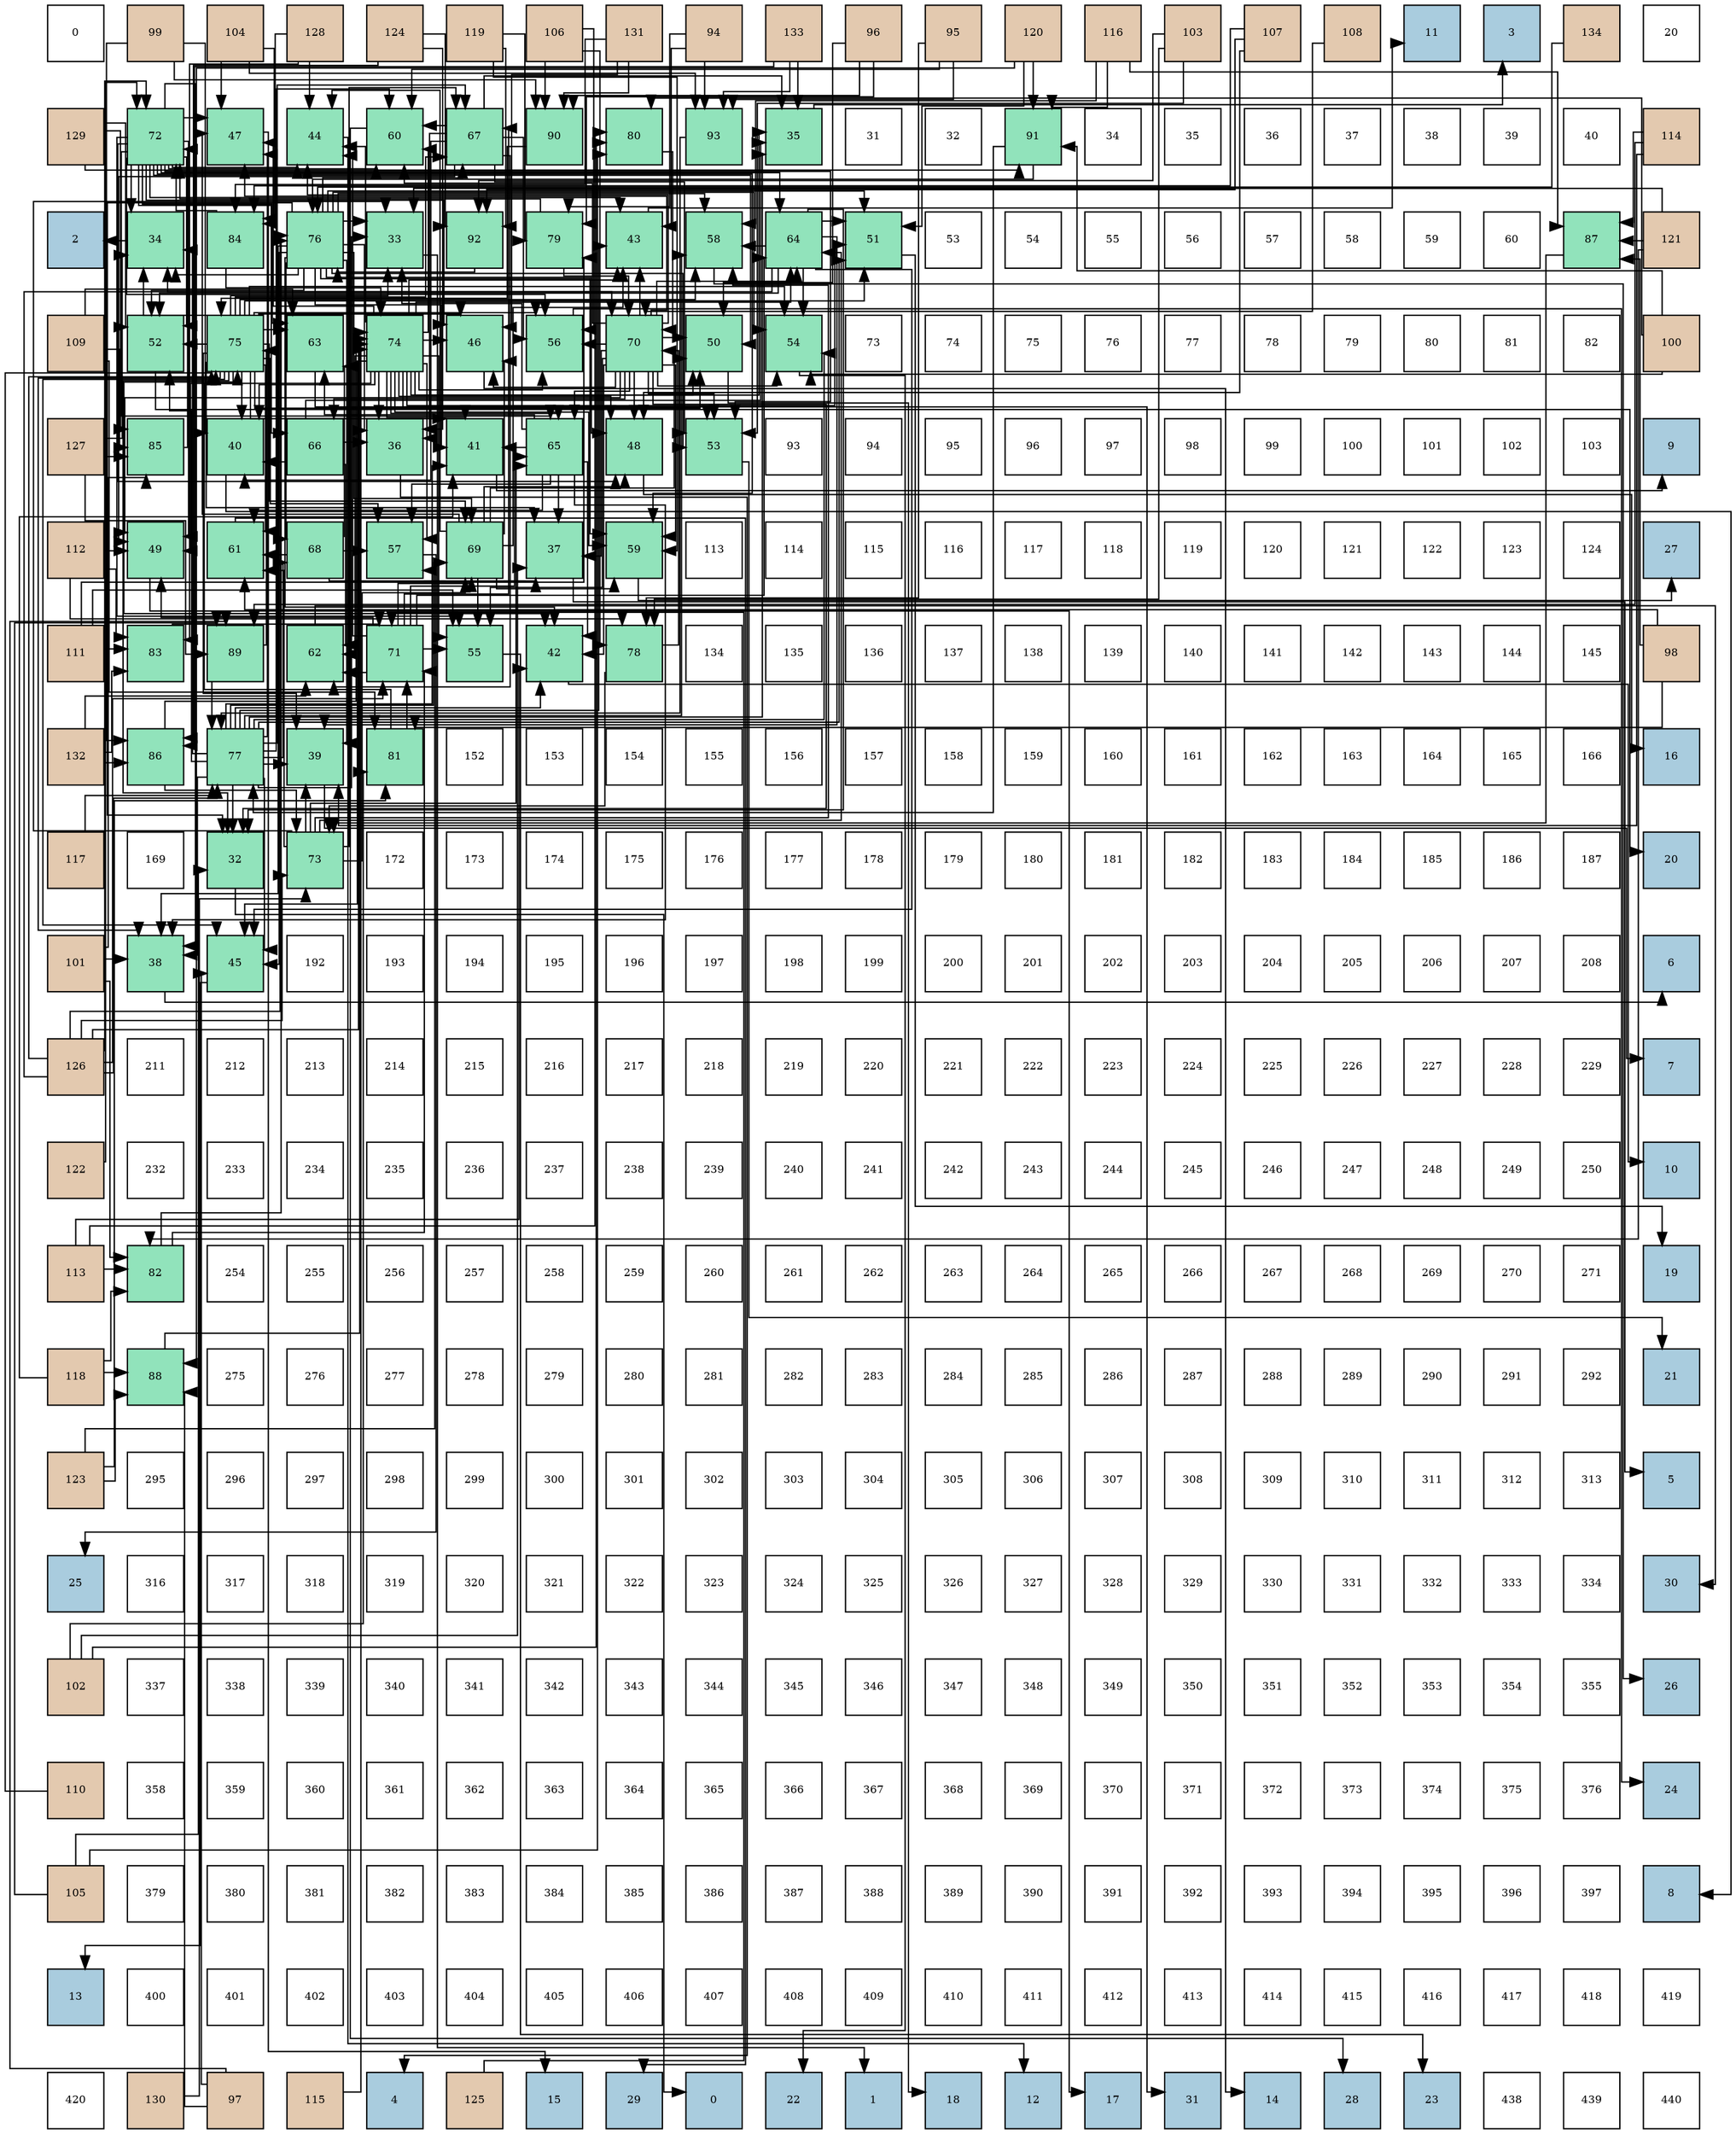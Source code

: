 digraph layout{
 rankdir=TB;
 splines=ortho;
 node [style=filled shape=square fixedsize=true width=0.6];
0[label="0", fontsize=8, fillcolor="#ffffff"];
1[label="99", fontsize=8, fillcolor="#e3c9af"];
2[label="104", fontsize=8, fillcolor="#e3c9af"];
3[label="128", fontsize=8, fillcolor="#e3c9af"];
4[label="124", fontsize=8, fillcolor="#e3c9af"];
5[label="119", fontsize=8, fillcolor="#e3c9af"];
6[label="106", fontsize=8, fillcolor="#e3c9af"];
7[label="131", fontsize=8, fillcolor="#e3c9af"];
8[label="94", fontsize=8, fillcolor="#e3c9af"];
9[label="133", fontsize=8, fillcolor="#e3c9af"];
10[label="96", fontsize=8, fillcolor="#e3c9af"];
11[label="95", fontsize=8, fillcolor="#e3c9af"];
12[label="120", fontsize=8, fillcolor="#e3c9af"];
13[label="116", fontsize=8, fillcolor="#e3c9af"];
14[label="103", fontsize=8, fillcolor="#e3c9af"];
15[label="107", fontsize=8, fillcolor="#e3c9af"];
16[label="108", fontsize=8, fillcolor="#e3c9af"];
17[label="11", fontsize=8, fillcolor="#a9ccde"];
18[label="3", fontsize=8, fillcolor="#a9ccde"];
19[label="134", fontsize=8, fillcolor="#e3c9af"];
20[label="20", fontsize=8, fillcolor="#ffffff"];
21[label="129", fontsize=8, fillcolor="#e3c9af"];
22[label="72", fontsize=8, fillcolor="#91e3bb"];
23[label="47", fontsize=8, fillcolor="#91e3bb"];
24[label="44", fontsize=8, fillcolor="#91e3bb"];
25[label="60", fontsize=8, fillcolor="#91e3bb"];
26[label="67", fontsize=8, fillcolor="#91e3bb"];
27[label="90", fontsize=8, fillcolor="#91e3bb"];
28[label="80", fontsize=8, fillcolor="#91e3bb"];
29[label="93", fontsize=8, fillcolor="#91e3bb"];
30[label="35", fontsize=8, fillcolor="#91e3bb"];
31[label="31", fontsize=8, fillcolor="#ffffff"];
32[label="32", fontsize=8, fillcolor="#ffffff"];
33[label="91", fontsize=8, fillcolor="#91e3bb"];
34[label="34", fontsize=8, fillcolor="#ffffff"];
35[label="35", fontsize=8, fillcolor="#ffffff"];
36[label="36", fontsize=8, fillcolor="#ffffff"];
37[label="37", fontsize=8, fillcolor="#ffffff"];
38[label="38", fontsize=8, fillcolor="#ffffff"];
39[label="39", fontsize=8, fillcolor="#ffffff"];
40[label="40", fontsize=8, fillcolor="#ffffff"];
41[label="114", fontsize=8, fillcolor="#e3c9af"];
42[label="2", fontsize=8, fillcolor="#a9ccde"];
43[label="34", fontsize=8, fillcolor="#91e3bb"];
44[label="84", fontsize=8, fillcolor="#91e3bb"];
45[label="76", fontsize=8, fillcolor="#91e3bb"];
46[label="33", fontsize=8, fillcolor="#91e3bb"];
47[label="92", fontsize=8, fillcolor="#91e3bb"];
48[label="79", fontsize=8, fillcolor="#91e3bb"];
49[label="43", fontsize=8, fillcolor="#91e3bb"];
50[label="58", fontsize=8, fillcolor="#91e3bb"];
51[label="64", fontsize=8, fillcolor="#91e3bb"];
52[label="51", fontsize=8, fillcolor="#91e3bb"];
53[label="53", fontsize=8, fillcolor="#ffffff"];
54[label="54", fontsize=8, fillcolor="#ffffff"];
55[label="55", fontsize=8, fillcolor="#ffffff"];
56[label="56", fontsize=8, fillcolor="#ffffff"];
57[label="57", fontsize=8, fillcolor="#ffffff"];
58[label="58", fontsize=8, fillcolor="#ffffff"];
59[label="59", fontsize=8, fillcolor="#ffffff"];
60[label="60", fontsize=8, fillcolor="#ffffff"];
61[label="87", fontsize=8, fillcolor="#91e3bb"];
62[label="121", fontsize=8, fillcolor="#e3c9af"];
63[label="109", fontsize=8, fillcolor="#e3c9af"];
64[label="52", fontsize=8, fillcolor="#91e3bb"];
65[label="75", fontsize=8, fillcolor="#91e3bb"];
66[label="63", fontsize=8, fillcolor="#91e3bb"];
67[label="74", fontsize=8, fillcolor="#91e3bb"];
68[label="46", fontsize=8, fillcolor="#91e3bb"];
69[label="56", fontsize=8, fillcolor="#91e3bb"];
70[label="70", fontsize=8, fillcolor="#91e3bb"];
71[label="50", fontsize=8, fillcolor="#91e3bb"];
72[label="54", fontsize=8, fillcolor="#91e3bb"];
73[label="73", fontsize=8, fillcolor="#ffffff"];
74[label="74", fontsize=8, fillcolor="#ffffff"];
75[label="75", fontsize=8, fillcolor="#ffffff"];
76[label="76", fontsize=8, fillcolor="#ffffff"];
77[label="77", fontsize=8, fillcolor="#ffffff"];
78[label="78", fontsize=8, fillcolor="#ffffff"];
79[label="79", fontsize=8, fillcolor="#ffffff"];
80[label="80", fontsize=8, fillcolor="#ffffff"];
81[label="81", fontsize=8, fillcolor="#ffffff"];
82[label="82", fontsize=8, fillcolor="#ffffff"];
83[label="100", fontsize=8, fillcolor="#e3c9af"];
84[label="127", fontsize=8, fillcolor="#e3c9af"];
85[label="85", fontsize=8, fillcolor="#91e3bb"];
86[label="40", fontsize=8, fillcolor="#91e3bb"];
87[label="66", fontsize=8, fillcolor="#91e3bb"];
88[label="36", fontsize=8, fillcolor="#91e3bb"];
89[label="41", fontsize=8, fillcolor="#91e3bb"];
90[label="65", fontsize=8, fillcolor="#91e3bb"];
91[label="48", fontsize=8, fillcolor="#91e3bb"];
92[label="53", fontsize=8, fillcolor="#91e3bb"];
93[label="93", fontsize=8, fillcolor="#ffffff"];
94[label="94", fontsize=8, fillcolor="#ffffff"];
95[label="95", fontsize=8, fillcolor="#ffffff"];
96[label="96", fontsize=8, fillcolor="#ffffff"];
97[label="97", fontsize=8, fillcolor="#ffffff"];
98[label="98", fontsize=8, fillcolor="#ffffff"];
99[label="99", fontsize=8, fillcolor="#ffffff"];
100[label="100", fontsize=8, fillcolor="#ffffff"];
101[label="101", fontsize=8, fillcolor="#ffffff"];
102[label="102", fontsize=8, fillcolor="#ffffff"];
103[label="103", fontsize=8, fillcolor="#ffffff"];
104[label="9", fontsize=8, fillcolor="#a9ccde"];
105[label="112", fontsize=8, fillcolor="#e3c9af"];
106[label="49", fontsize=8, fillcolor="#91e3bb"];
107[label="61", fontsize=8, fillcolor="#91e3bb"];
108[label="68", fontsize=8, fillcolor="#91e3bb"];
109[label="57", fontsize=8, fillcolor="#91e3bb"];
110[label="69", fontsize=8, fillcolor="#91e3bb"];
111[label="37", fontsize=8, fillcolor="#91e3bb"];
112[label="59", fontsize=8, fillcolor="#91e3bb"];
113[label="113", fontsize=8, fillcolor="#ffffff"];
114[label="114", fontsize=8, fillcolor="#ffffff"];
115[label="115", fontsize=8, fillcolor="#ffffff"];
116[label="116", fontsize=8, fillcolor="#ffffff"];
117[label="117", fontsize=8, fillcolor="#ffffff"];
118[label="118", fontsize=8, fillcolor="#ffffff"];
119[label="119", fontsize=8, fillcolor="#ffffff"];
120[label="120", fontsize=8, fillcolor="#ffffff"];
121[label="121", fontsize=8, fillcolor="#ffffff"];
122[label="122", fontsize=8, fillcolor="#ffffff"];
123[label="123", fontsize=8, fillcolor="#ffffff"];
124[label="124", fontsize=8, fillcolor="#ffffff"];
125[label="27", fontsize=8, fillcolor="#a9ccde"];
126[label="111", fontsize=8, fillcolor="#e3c9af"];
127[label="83", fontsize=8, fillcolor="#91e3bb"];
128[label="89", fontsize=8, fillcolor="#91e3bb"];
129[label="62", fontsize=8, fillcolor="#91e3bb"];
130[label="71", fontsize=8, fillcolor="#91e3bb"];
131[label="55", fontsize=8, fillcolor="#91e3bb"];
132[label="42", fontsize=8, fillcolor="#91e3bb"];
133[label="78", fontsize=8, fillcolor="#91e3bb"];
134[label="134", fontsize=8, fillcolor="#ffffff"];
135[label="135", fontsize=8, fillcolor="#ffffff"];
136[label="136", fontsize=8, fillcolor="#ffffff"];
137[label="137", fontsize=8, fillcolor="#ffffff"];
138[label="138", fontsize=8, fillcolor="#ffffff"];
139[label="139", fontsize=8, fillcolor="#ffffff"];
140[label="140", fontsize=8, fillcolor="#ffffff"];
141[label="141", fontsize=8, fillcolor="#ffffff"];
142[label="142", fontsize=8, fillcolor="#ffffff"];
143[label="143", fontsize=8, fillcolor="#ffffff"];
144[label="144", fontsize=8, fillcolor="#ffffff"];
145[label="145", fontsize=8, fillcolor="#ffffff"];
146[label="98", fontsize=8, fillcolor="#e3c9af"];
147[label="132", fontsize=8, fillcolor="#e3c9af"];
148[label="86", fontsize=8, fillcolor="#91e3bb"];
149[label="77", fontsize=8, fillcolor="#91e3bb"];
150[label="39", fontsize=8, fillcolor="#91e3bb"];
151[label="81", fontsize=8, fillcolor="#91e3bb"];
152[label="152", fontsize=8, fillcolor="#ffffff"];
153[label="153", fontsize=8, fillcolor="#ffffff"];
154[label="154", fontsize=8, fillcolor="#ffffff"];
155[label="155", fontsize=8, fillcolor="#ffffff"];
156[label="156", fontsize=8, fillcolor="#ffffff"];
157[label="157", fontsize=8, fillcolor="#ffffff"];
158[label="158", fontsize=8, fillcolor="#ffffff"];
159[label="159", fontsize=8, fillcolor="#ffffff"];
160[label="160", fontsize=8, fillcolor="#ffffff"];
161[label="161", fontsize=8, fillcolor="#ffffff"];
162[label="162", fontsize=8, fillcolor="#ffffff"];
163[label="163", fontsize=8, fillcolor="#ffffff"];
164[label="164", fontsize=8, fillcolor="#ffffff"];
165[label="165", fontsize=8, fillcolor="#ffffff"];
166[label="166", fontsize=8, fillcolor="#ffffff"];
167[label="16", fontsize=8, fillcolor="#a9ccde"];
168[label="117", fontsize=8, fillcolor="#e3c9af"];
169[label="169", fontsize=8, fillcolor="#ffffff"];
170[label="32", fontsize=8, fillcolor="#91e3bb"];
171[label="73", fontsize=8, fillcolor="#91e3bb"];
172[label="172", fontsize=8, fillcolor="#ffffff"];
173[label="173", fontsize=8, fillcolor="#ffffff"];
174[label="174", fontsize=8, fillcolor="#ffffff"];
175[label="175", fontsize=8, fillcolor="#ffffff"];
176[label="176", fontsize=8, fillcolor="#ffffff"];
177[label="177", fontsize=8, fillcolor="#ffffff"];
178[label="178", fontsize=8, fillcolor="#ffffff"];
179[label="179", fontsize=8, fillcolor="#ffffff"];
180[label="180", fontsize=8, fillcolor="#ffffff"];
181[label="181", fontsize=8, fillcolor="#ffffff"];
182[label="182", fontsize=8, fillcolor="#ffffff"];
183[label="183", fontsize=8, fillcolor="#ffffff"];
184[label="184", fontsize=8, fillcolor="#ffffff"];
185[label="185", fontsize=8, fillcolor="#ffffff"];
186[label="186", fontsize=8, fillcolor="#ffffff"];
187[label="187", fontsize=8, fillcolor="#ffffff"];
188[label="20", fontsize=8, fillcolor="#a9ccde"];
189[label="101", fontsize=8, fillcolor="#e3c9af"];
190[label="38", fontsize=8, fillcolor="#91e3bb"];
191[label="45", fontsize=8, fillcolor="#91e3bb"];
192[label="192", fontsize=8, fillcolor="#ffffff"];
193[label="193", fontsize=8, fillcolor="#ffffff"];
194[label="194", fontsize=8, fillcolor="#ffffff"];
195[label="195", fontsize=8, fillcolor="#ffffff"];
196[label="196", fontsize=8, fillcolor="#ffffff"];
197[label="197", fontsize=8, fillcolor="#ffffff"];
198[label="198", fontsize=8, fillcolor="#ffffff"];
199[label="199", fontsize=8, fillcolor="#ffffff"];
200[label="200", fontsize=8, fillcolor="#ffffff"];
201[label="201", fontsize=8, fillcolor="#ffffff"];
202[label="202", fontsize=8, fillcolor="#ffffff"];
203[label="203", fontsize=8, fillcolor="#ffffff"];
204[label="204", fontsize=8, fillcolor="#ffffff"];
205[label="205", fontsize=8, fillcolor="#ffffff"];
206[label="206", fontsize=8, fillcolor="#ffffff"];
207[label="207", fontsize=8, fillcolor="#ffffff"];
208[label="208", fontsize=8, fillcolor="#ffffff"];
209[label="6", fontsize=8, fillcolor="#a9ccde"];
210[label="126", fontsize=8, fillcolor="#e3c9af"];
211[label="211", fontsize=8, fillcolor="#ffffff"];
212[label="212", fontsize=8, fillcolor="#ffffff"];
213[label="213", fontsize=8, fillcolor="#ffffff"];
214[label="214", fontsize=8, fillcolor="#ffffff"];
215[label="215", fontsize=8, fillcolor="#ffffff"];
216[label="216", fontsize=8, fillcolor="#ffffff"];
217[label="217", fontsize=8, fillcolor="#ffffff"];
218[label="218", fontsize=8, fillcolor="#ffffff"];
219[label="219", fontsize=8, fillcolor="#ffffff"];
220[label="220", fontsize=8, fillcolor="#ffffff"];
221[label="221", fontsize=8, fillcolor="#ffffff"];
222[label="222", fontsize=8, fillcolor="#ffffff"];
223[label="223", fontsize=8, fillcolor="#ffffff"];
224[label="224", fontsize=8, fillcolor="#ffffff"];
225[label="225", fontsize=8, fillcolor="#ffffff"];
226[label="226", fontsize=8, fillcolor="#ffffff"];
227[label="227", fontsize=8, fillcolor="#ffffff"];
228[label="228", fontsize=8, fillcolor="#ffffff"];
229[label="229", fontsize=8, fillcolor="#ffffff"];
230[label="7", fontsize=8, fillcolor="#a9ccde"];
231[label="122", fontsize=8, fillcolor="#e3c9af"];
232[label="232", fontsize=8, fillcolor="#ffffff"];
233[label="233", fontsize=8, fillcolor="#ffffff"];
234[label="234", fontsize=8, fillcolor="#ffffff"];
235[label="235", fontsize=8, fillcolor="#ffffff"];
236[label="236", fontsize=8, fillcolor="#ffffff"];
237[label="237", fontsize=8, fillcolor="#ffffff"];
238[label="238", fontsize=8, fillcolor="#ffffff"];
239[label="239", fontsize=8, fillcolor="#ffffff"];
240[label="240", fontsize=8, fillcolor="#ffffff"];
241[label="241", fontsize=8, fillcolor="#ffffff"];
242[label="242", fontsize=8, fillcolor="#ffffff"];
243[label="243", fontsize=8, fillcolor="#ffffff"];
244[label="244", fontsize=8, fillcolor="#ffffff"];
245[label="245", fontsize=8, fillcolor="#ffffff"];
246[label="246", fontsize=8, fillcolor="#ffffff"];
247[label="247", fontsize=8, fillcolor="#ffffff"];
248[label="248", fontsize=8, fillcolor="#ffffff"];
249[label="249", fontsize=8, fillcolor="#ffffff"];
250[label="250", fontsize=8, fillcolor="#ffffff"];
251[label="10", fontsize=8, fillcolor="#a9ccde"];
252[label="113", fontsize=8, fillcolor="#e3c9af"];
253[label="82", fontsize=8, fillcolor="#91e3bb"];
254[label="254", fontsize=8, fillcolor="#ffffff"];
255[label="255", fontsize=8, fillcolor="#ffffff"];
256[label="256", fontsize=8, fillcolor="#ffffff"];
257[label="257", fontsize=8, fillcolor="#ffffff"];
258[label="258", fontsize=8, fillcolor="#ffffff"];
259[label="259", fontsize=8, fillcolor="#ffffff"];
260[label="260", fontsize=8, fillcolor="#ffffff"];
261[label="261", fontsize=8, fillcolor="#ffffff"];
262[label="262", fontsize=8, fillcolor="#ffffff"];
263[label="263", fontsize=8, fillcolor="#ffffff"];
264[label="264", fontsize=8, fillcolor="#ffffff"];
265[label="265", fontsize=8, fillcolor="#ffffff"];
266[label="266", fontsize=8, fillcolor="#ffffff"];
267[label="267", fontsize=8, fillcolor="#ffffff"];
268[label="268", fontsize=8, fillcolor="#ffffff"];
269[label="269", fontsize=8, fillcolor="#ffffff"];
270[label="270", fontsize=8, fillcolor="#ffffff"];
271[label="271", fontsize=8, fillcolor="#ffffff"];
272[label="19", fontsize=8, fillcolor="#a9ccde"];
273[label="118", fontsize=8, fillcolor="#e3c9af"];
274[label="88", fontsize=8, fillcolor="#91e3bb"];
275[label="275", fontsize=8, fillcolor="#ffffff"];
276[label="276", fontsize=8, fillcolor="#ffffff"];
277[label="277", fontsize=8, fillcolor="#ffffff"];
278[label="278", fontsize=8, fillcolor="#ffffff"];
279[label="279", fontsize=8, fillcolor="#ffffff"];
280[label="280", fontsize=8, fillcolor="#ffffff"];
281[label="281", fontsize=8, fillcolor="#ffffff"];
282[label="282", fontsize=8, fillcolor="#ffffff"];
283[label="283", fontsize=8, fillcolor="#ffffff"];
284[label="284", fontsize=8, fillcolor="#ffffff"];
285[label="285", fontsize=8, fillcolor="#ffffff"];
286[label="286", fontsize=8, fillcolor="#ffffff"];
287[label="287", fontsize=8, fillcolor="#ffffff"];
288[label="288", fontsize=8, fillcolor="#ffffff"];
289[label="289", fontsize=8, fillcolor="#ffffff"];
290[label="290", fontsize=8, fillcolor="#ffffff"];
291[label="291", fontsize=8, fillcolor="#ffffff"];
292[label="292", fontsize=8, fillcolor="#ffffff"];
293[label="21", fontsize=8, fillcolor="#a9ccde"];
294[label="123", fontsize=8, fillcolor="#e3c9af"];
295[label="295", fontsize=8, fillcolor="#ffffff"];
296[label="296", fontsize=8, fillcolor="#ffffff"];
297[label="297", fontsize=8, fillcolor="#ffffff"];
298[label="298", fontsize=8, fillcolor="#ffffff"];
299[label="299", fontsize=8, fillcolor="#ffffff"];
300[label="300", fontsize=8, fillcolor="#ffffff"];
301[label="301", fontsize=8, fillcolor="#ffffff"];
302[label="302", fontsize=8, fillcolor="#ffffff"];
303[label="303", fontsize=8, fillcolor="#ffffff"];
304[label="304", fontsize=8, fillcolor="#ffffff"];
305[label="305", fontsize=8, fillcolor="#ffffff"];
306[label="306", fontsize=8, fillcolor="#ffffff"];
307[label="307", fontsize=8, fillcolor="#ffffff"];
308[label="308", fontsize=8, fillcolor="#ffffff"];
309[label="309", fontsize=8, fillcolor="#ffffff"];
310[label="310", fontsize=8, fillcolor="#ffffff"];
311[label="311", fontsize=8, fillcolor="#ffffff"];
312[label="312", fontsize=8, fillcolor="#ffffff"];
313[label="313", fontsize=8, fillcolor="#ffffff"];
314[label="5", fontsize=8, fillcolor="#a9ccde"];
315[label="25", fontsize=8, fillcolor="#a9ccde"];
316[label="316", fontsize=8, fillcolor="#ffffff"];
317[label="317", fontsize=8, fillcolor="#ffffff"];
318[label="318", fontsize=8, fillcolor="#ffffff"];
319[label="319", fontsize=8, fillcolor="#ffffff"];
320[label="320", fontsize=8, fillcolor="#ffffff"];
321[label="321", fontsize=8, fillcolor="#ffffff"];
322[label="322", fontsize=8, fillcolor="#ffffff"];
323[label="323", fontsize=8, fillcolor="#ffffff"];
324[label="324", fontsize=8, fillcolor="#ffffff"];
325[label="325", fontsize=8, fillcolor="#ffffff"];
326[label="326", fontsize=8, fillcolor="#ffffff"];
327[label="327", fontsize=8, fillcolor="#ffffff"];
328[label="328", fontsize=8, fillcolor="#ffffff"];
329[label="329", fontsize=8, fillcolor="#ffffff"];
330[label="330", fontsize=8, fillcolor="#ffffff"];
331[label="331", fontsize=8, fillcolor="#ffffff"];
332[label="332", fontsize=8, fillcolor="#ffffff"];
333[label="333", fontsize=8, fillcolor="#ffffff"];
334[label="334", fontsize=8, fillcolor="#ffffff"];
335[label="30", fontsize=8, fillcolor="#a9ccde"];
336[label="102", fontsize=8, fillcolor="#e3c9af"];
337[label="337", fontsize=8, fillcolor="#ffffff"];
338[label="338", fontsize=8, fillcolor="#ffffff"];
339[label="339", fontsize=8, fillcolor="#ffffff"];
340[label="340", fontsize=8, fillcolor="#ffffff"];
341[label="341", fontsize=8, fillcolor="#ffffff"];
342[label="342", fontsize=8, fillcolor="#ffffff"];
343[label="343", fontsize=8, fillcolor="#ffffff"];
344[label="344", fontsize=8, fillcolor="#ffffff"];
345[label="345", fontsize=8, fillcolor="#ffffff"];
346[label="346", fontsize=8, fillcolor="#ffffff"];
347[label="347", fontsize=8, fillcolor="#ffffff"];
348[label="348", fontsize=8, fillcolor="#ffffff"];
349[label="349", fontsize=8, fillcolor="#ffffff"];
350[label="350", fontsize=8, fillcolor="#ffffff"];
351[label="351", fontsize=8, fillcolor="#ffffff"];
352[label="352", fontsize=8, fillcolor="#ffffff"];
353[label="353", fontsize=8, fillcolor="#ffffff"];
354[label="354", fontsize=8, fillcolor="#ffffff"];
355[label="355", fontsize=8, fillcolor="#ffffff"];
356[label="26", fontsize=8, fillcolor="#a9ccde"];
357[label="110", fontsize=8, fillcolor="#e3c9af"];
358[label="358", fontsize=8, fillcolor="#ffffff"];
359[label="359", fontsize=8, fillcolor="#ffffff"];
360[label="360", fontsize=8, fillcolor="#ffffff"];
361[label="361", fontsize=8, fillcolor="#ffffff"];
362[label="362", fontsize=8, fillcolor="#ffffff"];
363[label="363", fontsize=8, fillcolor="#ffffff"];
364[label="364", fontsize=8, fillcolor="#ffffff"];
365[label="365", fontsize=8, fillcolor="#ffffff"];
366[label="366", fontsize=8, fillcolor="#ffffff"];
367[label="367", fontsize=8, fillcolor="#ffffff"];
368[label="368", fontsize=8, fillcolor="#ffffff"];
369[label="369", fontsize=8, fillcolor="#ffffff"];
370[label="370", fontsize=8, fillcolor="#ffffff"];
371[label="371", fontsize=8, fillcolor="#ffffff"];
372[label="372", fontsize=8, fillcolor="#ffffff"];
373[label="373", fontsize=8, fillcolor="#ffffff"];
374[label="374", fontsize=8, fillcolor="#ffffff"];
375[label="375", fontsize=8, fillcolor="#ffffff"];
376[label="376", fontsize=8, fillcolor="#ffffff"];
377[label="24", fontsize=8, fillcolor="#a9ccde"];
378[label="105", fontsize=8, fillcolor="#e3c9af"];
379[label="379", fontsize=8, fillcolor="#ffffff"];
380[label="380", fontsize=8, fillcolor="#ffffff"];
381[label="381", fontsize=8, fillcolor="#ffffff"];
382[label="382", fontsize=8, fillcolor="#ffffff"];
383[label="383", fontsize=8, fillcolor="#ffffff"];
384[label="384", fontsize=8, fillcolor="#ffffff"];
385[label="385", fontsize=8, fillcolor="#ffffff"];
386[label="386", fontsize=8, fillcolor="#ffffff"];
387[label="387", fontsize=8, fillcolor="#ffffff"];
388[label="388", fontsize=8, fillcolor="#ffffff"];
389[label="389", fontsize=8, fillcolor="#ffffff"];
390[label="390", fontsize=8, fillcolor="#ffffff"];
391[label="391", fontsize=8, fillcolor="#ffffff"];
392[label="392", fontsize=8, fillcolor="#ffffff"];
393[label="393", fontsize=8, fillcolor="#ffffff"];
394[label="394", fontsize=8, fillcolor="#ffffff"];
395[label="395", fontsize=8, fillcolor="#ffffff"];
396[label="396", fontsize=8, fillcolor="#ffffff"];
397[label="397", fontsize=8, fillcolor="#ffffff"];
398[label="8", fontsize=8, fillcolor="#a9ccde"];
399[label="13", fontsize=8, fillcolor="#a9ccde"];
400[label="400", fontsize=8, fillcolor="#ffffff"];
401[label="401", fontsize=8, fillcolor="#ffffff"];
402[label="402", fontsize=8, fillcolor="#ffffff"];
403[label="403", fontsize=8, fillcolor="#ffffff"];
404[label="404", fontsize=8, fillcolor="#ffffff"];
405[label="405", fontsize=8, fillcolor="#ffffff"];
406[label="406", fontsize=8, fillcolor="#ffffff"];
407[label="407", fontsize=8, fillcolor="#ffffff"];
408[label="408", fontsize=8, fillcolor="#ffffff"];
409[label="409", fontsize=8, fillcolor="#ffffff"];
410[label="410", fontsize=8, fillcolor="#ffffff"];
411[label="411", fontsize=8, fillcolor="#ffffff"];
412[label="412", fontsize=8, fillcolor="#ffffff"];
413[label="413", fontsize=8, fillcolor="#ffffff"];
414[label="414", fontsize=8, fillcolor="#ffffff"];
415[label="415", fontsize=8, fillcolor="#ffffff"];
416[label="416", fontsize=8, fillcolor="#ffffff"];
417[label="417", fontsize=8, fillcolor="#ffffff"];
418[label="418", fontsize=8, fillcolor="#ffffff"];
419[label="419", fontsize=8, fillcolor="#ffffff"];
420[label="420", fontsize=8, fillcolor="#ffffff"];
421[label="130", fontsize=8, fillcolor="#e3c9af"];
422[label="97", fontsize=8, fillcolor="#e3c9af"];
423[label="115", fontsize=8, fillcolor="#e3c9af"];
424[label="4", fontsize=8, fillcolor="#a9ccde"];
425[label="125", fontsize=8, fillcolor="#e3c9af"];
426[label="15", fontsize=8, fillcolor="#a9ccde"];
427[label="29", fontsize=8, fillcolor="#a9ccde"];
428[label="0", fontsize=8, fillcolor="#a9ccde"];
429[label="22", fontsize=8, fillcolor="#a9ccde"];
430[label="1", fontsize=8, fillcolor="#a9ccde"];
431[label="18", fontsize=8, fillcolor="#a9ccde"];
432[label="12", fontsize=8, fillcolor="#a9ccde"];
433[label="17", fontsize=8, fillcolor="#a9ccde"];
434[label="31", fontsize=8, fillcolor="#a9ccde"];
435[label="14", fontsize=8, fillcolor="#a9ccde"];
436[label="28", fontsize=8, fillcolor="#a9ccde"];
437[label="23", fontsize=8, fillcolor="#a9ccde"];
438[label="438", fontsize=8, fillcolor="#ffffff"];
439[label="439", fontsize=8, fillcolor="#ffffff"];
440[label="440", fontsize=8, fillcolor="#ffffff"];
edge [constraint=false, style=vis];170 -> 428;
46 -> 430;
43 -> 42;
30 -> 18;
88 -> 424;
111 -> 314;
190 -> 209;
150 -> 230;
86 -> 398;
89 -> 104;
132 -> 251;
49 -> 17;
24 -> 432;
191 -> 399;
68 -> 435;
23 -> 426;
91 -> 167;
106 -> 433;
71 -> 431;
52 -> 272;
64 -> 188;
92 -> 293;
72 -> 429;
131 -> 437;
69 -> 377;
109 -> 315;
50 -> 356;
112 -> 125;
25 -> 436;
107 -> 427;
129 -> 335;
66 -> 434;
51 -> 170;
51 -> 43;
51 -> 150;
51 -> 191;
51 -> 52;
51 -> 64;
51 -> 72;
51 -> 50;
90 -> 46;
90 -> 111;
90 -> 190;
90 -> 89;
90 -> 132;
90 -> 109;
90 -> 107;
90 -> 66;
87 -> 30;
87 -> 88;
87 -> 86;
87 -> 129;
26 -> 30;
26 -> 88;
26 -> 86;
26 -> 106;
26 -> 92;
26 -> 69;
26 -> 25;
26 -> 129;
108 -> 111;
108 -> 109;
108 -> 107;
108 -> 66;
110 -> 49;
110 -> 24;
110 -> 68;
110 -> 23;
110 -> 91;
110 -> 71;
110 -> 131;
110 -> 112;
70 -> 170;
70 -> 111;
70 -> 132;
70 -> 49;
70 -> 24;
70 -> 68;
70 -> 23;
70 -> 91;
70 -> 106;
70 -> 71;
70 -> 92;
70 -> 72;
70 -> 131;
70 -> 69;
70 -> 112;
70 -> 25;
70 -> 51;
70 -> 90;
70 -> 87;
130 -> 24;
130 -> 106;
130 -> 131;
130 -> 129;
130 -> 51;
130 -> 90;
130 -> 26;
130 -> 110;
22 -> 43;
22 -> 190;
22 -> 49;
22 -> 24;
22 -> 68;
22 -> 23;
22 -> 91;
22 -> 106;
22 -> 71;
22 -> 64;
22 -> 92;
22 -> 131;
22 -> 69;
22 -> 112;
22 -> 25;
22 -> 66;
22 -> 51;
22 -> 90;
22 -> 87;
171 -> 46;
171 -> 150;
171 -> 50;
171 -> 107;
171 -> 51;
171 -> 90;
171 -> 26;
171 -> 110;
67 -> 30;
67 -> 88;
67 -> 86;
67 -> 89;
67 -> 49;
67 -> 24;
67 -> 191;
67 -> 68;
67 -> 23;
67 -> 91;
67 -> 106;
67 -> 71;
67 -> 52;
67 -> 92;
67 -> 131;
67 -> 69;
67 -> 109;
67 -> 112;
67 -> 25;
67 -> 129;
67 -> 51;
67 -> 90;
65 -> 170;
65 -> 46;
65 -> 43;
65 -> 111;
65 -> 190;
65 -> 150;
65 -> 86;
65 -> 89;
65 -> 132;
65 -> 191;
65 -> 68;
65 -> 71;
65 -> 52;
65 -> 64;
65 -> 72;
65 -> 69;
65 -> 109;
65 -> 50;
65 -> 107;
65 -> 66;
65 -> 26;
65 -> 110;
45 -> 170;
45 -> 46;
45 -> 43;
45 -> 88;
45 -> 190;
45 -> 150;
45 -> 89;
45 -> 132;
45 -> 191;
45 -> 91;
45 -> 52;
45 -> 64;
45 -> 92;
45 -> 72;
45 -> 50;
45 -> 112;
45 -> 26;
45 -> 108;
45 -> 110;
149 -> 170;
149 -> 46;
149 -> 43;
149 -> 30;
149 -> 190;
149 -> 150;
149 -> 89;
149 -> 132;
149 -> 49;
149 -> 191;
149 -> 23;
149 -> 52;
149 -> 64;
149 -> 72;
149 -> 50;
149 -> 25;
149 -> 26;
149 -> 108;
149 -> 110;
133 -> 70;
133 -> 171;
48 -> 70;
48 -> 22;
28 -> 70;
151 -> 130;
151 -> 65;
253 -> 130;
253 -> 45;
127 -> 130;
44 -> 22;
44 -> 67;
85 -> 22;
148 -> 171;
148 -> 67;
61 -> 171;
274 -> 67;
128 -> 65;
128 -> 149;
27 -> 65;
33 -> 45;
33 -> 149;
47 -> 45;
29 -> 149;
8 -> 49;
8 -> 48;
8 -> 29;
11 -> 25;
11 -> 133;
11 -> 29;
10 -> 71;
10 -> 48;
10 -> 27;
422 -> 191;
422 -> 274;
422 -> 128;
146 -> 107;
146 -> 151;
146 -> 61;
1 -> 86;
1 -> 148;
1 -> 27;
83 -> 72;
83 -> 28;
83 -> 33;
189 -> 190;
189 -> 253;
189 -> 85;
336 -> 111;
336 -> 28;
336 -> 151;
14 -> 92;
14 -> 133;
14 -> 47;
2 -> 23;
2 -> 44;
2 -> 29;
378 -> 170;
378 -> 28;
378 -> 128;
6 -> 69;
6 -> 133;
6 -> 27;
15 -> 91;
15 -> 44;
15 -> 47;
16 -> 70;
63 -> 66;
63 -> 151;
63 -> 85;
357 -> 65;
126 -> 131;
126 -> 48;
126 -> 127;
105 -> 106;
105 -> 133;
105 -> 127;
252 -> 132;
252 -> 28;
252 -> 253;
41 -> 150;
41 -> 61;
41 -> 128;
423 -> 67;
13 -> 50;
13 -> 61;
13 -> 33;
168 -> 149;
273 -> 89;
273 -> 253;
273 -> 274;
5 -> 112;
5 -> 48;
5 -> 47;
12 -> 52;
12 -> 274;
12 -> 33;
62 -> 46;
62 -> 253;
62 -> 61;
231 -> 22;
294 -> 109;
294 -> 151;
294 -> 274;
4 -> 88;
4 -> 148;
4 -> 47;
425 -> 130;
210 -> 70;
210 -> 130;
210 -> 22;
210 -> 171;
210 -> 67;
210 -> 65;
210 -> 45;
210 -> 149;
84 -> 43;
84 -> 85;
84 -> 128;
3 -> 24;
3 -> 127;
3 -> 44;
21 -> 64;
21 -> 85;
21 -> 33;
421 -> 171;
7 -> 68;
7 -> 44;
7 -> 27;
147 -> 129;
147 -> 127;
147 -> 148;
9 -> 30;
9 -> 148;
9 -> 29;
19 -> 45;
edge [constraint=true, style=invis];
0 -> 21 -> 42 -> 63 -> 84 -> 105 -> 126 -> 147 -> 168 -> 189 -> 210 -> 231 -> 252 -> 273 -> 294 -> 315 -> 336 -> 357 -> 378 -> 399 -> 420;
1 -> 22 -> 43 -> 64 -> 85 -> 106 -> 127 -> 148 -> 169 -> 190 -> 211 -> 232 -> 253 -> 274 -> 295 -> 316 -> 337 -> 358 -> 379 -> 400 -> 421;
2 -> 23 -> 44 -> 65 -> 86 -> 107 -> 128 -> 149 -> 170 -> 191 -> 212 -> 233 -> 254 -> 275 -> 296 -> 317 -> 338 -> 359 -> 380 -> 401 -> 422;
3 -> 24 -> 45 -> 66 -> 87 -> 108 -> 129 -> 150 -> 171 -> 192 -> 213 -> 234 -> 255 -> 276 -> 297 -> 318 -> 339 -> 360 -> 381 -> 402 -> 423;
4 -> 25 -> 46 -> 67 -> 88 -> 109 -> 130 -> 151 -> 172 -> 193 -> 214 -> 235 -> 256 -> 277 -> 298 -> 319 -> 340 -> 361 -> 382 -> 403 -> 424;
5 -> 26 -> 47 -> 68 -> 89 -> 110 -> 131 -> 152 -> 173 -> 194 -> 215 -> 236 -> 257 -> 278 -> 299 -> 320 -> 341 -> 362 -> 383 -> 404 -> 425;
6 -> 27 -> 48 -> 69 -> 90 -> 111 -> 132 -> 153 -> 174 -> 195 -> 216 -> 237 -> 258 -> 279 -> 300 -> 321 -> 342 -> 363 -> 384 -> 405 -> 426;
7 -> 28 -> 49 -> 70 -> 91 -> 112 -> 133 -> 154 -> 175 -> 196 -> 217 -> 238 -> 259 -> 280 -> 301 -> 322 -> 343 -> 364 -> 385 -> 406 -> 427;
8 -> 29 -> 50 -> 71 -> 92 -> 113 -> 134 -> 155 -> 176 -> 197 -> 218 -> 239 -> 260 -> 281 -> 302 -> 323 -> 344 -> 365 -> 386 -> 407 -> 428;
9 -> 30 -> 51 -> 72 -> 93 -> 114 -> 135 -> 156 -> 177 -> 198 -> 219 -> 240 -> 261 -> 282 -> 303 -> 324 -> 345 -> 366 -> 387 -> 408 -> 429;
10 -> 31 -> 52 -> 73 -> 94 -> 115 -> 136 -> 157 -> 178 -> 199 -> 220 -> 241 -> 262 -> 283 -> 304 -> 325 -> 346 -> 367 -> 388 -> 409 -> 430;
11 -> 32 -> 53 -> 74 -> 95 -> 116 -> 137 -> 158 -> 179 -> 200 -> 221 -> 242 -> 263 -> 284 -> 305 -> 326 -> 347 -> 368 -> 389 -> 410 -> 431;
12 -> 33 -> 54 -> 75 -> 96 -> 117 -> 138 -> 159 -> 180 -> 201 -> 222 -> 243 -> 264 -> 285 -> 306 -> 327 -> 348 -> 369 -> 390 -> 411 -> 432;
13 -> 34 -> 55 -> 76 -> 97 -> 118 -> 139 -> 160 -> 181 -> 202 -> 223 -> 244 -> 265 -> 286 -> 307 -> 328 -> 349 -> 370 -> 391 -> 412 -> 433;
14 -> 35 -> 56 -> 77 -> 98 -> 119 -> 140 -> 161 -> 182 -> 203 -> 224 -> 245 -> 266 -> 287 -> 308 -> 329 -> 350 -> 371 -> 392 -> 413 -> 434;
15 -> 36 -> 57 -> 78 -> 99 -> 120 -> 141 -> 162 -> 183 -> 204 -> 225 -> 246 -> 267 -> 288 -> 309 -> 330 -> 351 -> 372 -> 393 -> 414 -> 435;
16 -> 37 -> 58 -> 79 -> 100 -> 121 -> 142 -> 163 -> 184 -> 205 -> 226 -> 247 -> 268 -> 289 -> 310 -> 331 -> 352 -> 373 -> 394 -> 415 -> 436;
17 -> 38 -> 59 -> 80 -> 101 -> 122 -> 143 -> 164 -> 185 -> 206 -> 227 -> 248 -> 269 -> 290 -> 311 -> 332 -> 353 -> 374 -> 395 -> 416 -> 437;
18 -> 39 -> 60 -> 81 -> 102 -> 123 -> 144 -> 165 -> 186 -> 207 -> 228 -> 249 -> 270 -> 291 -> 312 -> 333 -> 354 -> 375 -> 396 -> 417 -> 438;
19 -> 40 -> 61 -> 82 -> 103 -> 124 -> 145 -> 166 -> 187 -> 208 -> 229 -> 250 -> 271 -> 292 -> 313 -> 334 -> 355 -> 376 -> 397 -> 418 -> 439;
20 -> 41 -> 62 -> 83 -> 104 -> 125 -> 146 -> 167 -> 188 -> 209 -> 230 -> 251 -> 272 -> 293 -> 314 -> 335 -> 356 -> 377 -> 398 -> 419 -> 440;
rank = same {0 -> 1 -> 2 -> 3 -> 4 -> 5 -> 6 -> 7 -> 8 -> 9 -> 10 -> 11 -> 12 -> 13 -> 14 -> 15 -> 16 -> 17 -> 18 -> 19 -> 20};
rank = same {21 -> 22 -> 23 -> 24 -> 25 -> 26 -> 27 -> 28 -> 29 -> 30 -> 31 -> 32 -> 33 -> 34 -> 35 -> 36 -> 37 -> 38 -> 39 -> 40 -> 41};
rank = same {42 -> 43 -> 44 -> 45 -> 46 -> 47 -> 48 -> 49 -> 50 -> 51 -> 52 -> 53 -> 54 -> 55 -> 56 -> 57 -> 58 -> 59 -> 60 -> 61 -> 62};
rank = same {63 -> 64 -> 65 -> 66 -> 67 -> 68 -> 69 -> 70 -> 71 -> 72 -> 73 -> 74 -> 75 -> 76 -> 77 -> 78 -> 79 -> 80 -> 81 -> 82 -> 83};
rank = same {84 -> 85 -> 86 -> 87 -> 88 -> 89 -> 90 -> 91 -> 92 -> 93 -> 94 -> 95 -> 96 -> 97 -> 98 -> 99 -> 100 -> 101 -> 102 -> 103 -> 104};
rank = same {105 -> 106 -> 107 -> 108 -> 109 -> 110 -> 111 -> 112 -> 113 -> 114 -> 115 -> 116 -> 117 -> 118 -> 119 -> 120 -> 121 -> 122 -> 123 -> 124 -> 125};
rank = same {126 -> 127 -> 128 -> 129 -> 130 -> 131 -> 132 -> 133 -> 134 -> 135 -> 136 -> 137 -> 138 -> 139 -> 140 -> 141 -> 142 -> 143 -> 144 -> 145 -> 146};
rank = same {147 -> 148 -> 149 -> 150 -> 151 -> 152 -> 153 -> 154 -> 155 -> 156 -> 157 -> 158 -> 159 -> 160 -> 161 -> 162 -> 163 -> 164 -> 165 -> 166 -> 167};
rank = same {168 -> 169 -> 170 -> 171 -> 172 -> 173 -> 174 -> 175 -> 176 -> 177 -> 178 -> 179 -> 180 -> 181 -> 182 -> 183 -> 184 -> 185 -> 186 -> 187 -> 188};
rank = same {189 -> 190 -> 191 -> 192 -> 193 -> 194 -> 195 -> 196 -> 197 -> 198 -> 199 -> 200 -> 201 -> 202 -> 203 -> 204 -> 205 -> 206 -> 207 -> 208 -> 209};
rank = same {210 -> 211 -> 212 -> 213 -> 214 -> 215 -> 216 -> 217 -> 218 -> 219 -> 220 -> 221 -> 222 -> 223 -> 224 -> 225 -> 226 -> 227 -> 228 -> 229 -> 230};
rank = same {231 -> 232 -> 233 -> 234 -> 235 -> 236 -> 237 -> 238 -> 239 -> 240 -> 241 -> 242 -> 243 -> 244 -> 245 -> 246 -> 247 -> 248 -> 249 -> 250 -> 251};
rank = same {252 -> 253 -> 254 -> 255 -> 256 -> 257 -> 258 -> 259 -> 260 -> 261 -> 262 -> 263 -> 264 -> 265 -> 266 -> 267 -> 268 -> 269 -> 270 -> 271 -> 272};
rank = same {273 -> 274 -> 275 -> 276 -> 277 -> 278 -> 279 -> 280 -> 281 -> 282 -> 283 -> 284 -> 285 -> 286 -> 287 -> 288 -> 289 -> 290 -> 291 -> 292 -> 293};
rank = same {294 -> 295 -> 296 -> 297 -> 298 -> 299 -> 300 -> 301 -> 302 -> 303 -> 304 -> 305 -> 306 -> 307 -> 308 -> 309 -> 310 -> 311 -> 312 -> 313 -> 314};
rank = same {315 -> 316 -> 317 -> 318 -> 319 -> 320 -> 321 -> 322 -> 323 -> 324 -> 325 -> 326 -> 327 -> 328 -> 329 -> 330 -> 331 -> 332 -> 333 -> 334 -> 335};
rank = same {336 -> 337 -> 338 -> 339 -> 340 -> 341 -> 342 -> 343 -> 344 -> 345 -> 346 -> 347 -> 348 -> 349 -> 350 -> 351 -> 352 -> 353 -> 354 -> 355 -> 356};
rank = same {357 -> 358 -> 359 -> 360 -> 361 -> 362 -> 363 -> 364 -> 365 -> 366 -> 367 -> 368 -> 369 -> 370 -> 371 -> 372 -> 373 -> 374 -> 375 -> 376 -> 377};
rank = same {378 -> 379 -> 380 -> 381 -> 382 -> 383 -> 384 -> 385 -> 386 -> 387 -> 388 -> 389 -> 390 -> 391 -> 392 -> 393 -> 394 -> 395 -> 396 -> 397 -> 398};
rank = same {399 -> 400 -> 401 -> 402 -> 403 -> 404 -> 405 -> 406 -> 407 -> 408 -> 409 -> 410 -> 411 -> 412 -> 413 -> 414 -> 415 -> 416 -> 417 -> 418 -> 419};
rank = same {420 -> 421 -> 422 -> 423 -> 424 -> 425 -> 426 -> 427 -> 428 -> 429 -> 430 -> 431 -> 432 -> 433 -> 434 -> 435 -> 436 -> 437 -> 438 -> 439 -> 440};
}